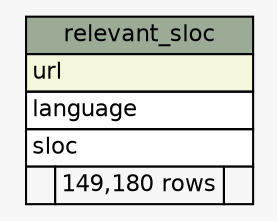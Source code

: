 // dot 2.20.2 on Linux 2.6.32-42-generic-pae
// SchemaSpy rev 590
digraph "relevant_sloc" {
  graph [
    rankdir="RL"
    bgcolor="#f7f7f7"
    nodesep="0.18"
    ranksep="0.46"
    fontname="Helvetica"
    fontsize="11"
  ];
  node [
    fontname="Helvetica"
    fontsize="11"
    shape="plaintext"
  ];
  edge [
    arrowsize="0.8"
  ];
  "relevant_sloc" [
    label=<
    <TABLE BORDER="0" CELLBORDER="1" CELLSPACING="0" BGCOLOR="#ffffff">
      <TR><TD COLSPAN="3" BGCOLOR="#9bab96" ALIGN="CENTER">relevant_sloc</TD></TR>
      <TR><TD PORT="url" COLSPAN="3" BGCOLOR="#f4f7da" ALIGN="LEFT">url</TD></TR>
      <TR><TD PORT="language" COLSPAN="3" ALIGN="LEFT">language</TD></TR>
      <TR><TD PORT="sloc" COLSPAN="3" ALIGN="LEFT">sloc</TD></TR>
      <TR><TD ALIGN="LEFT" BGCOLOR="#f7f7f7">  </TD><TD ALIGN="RIGHT" BGCOLOR="#f7f7f7">149,180 rows</TD><TD ALIGN="RIGHT" BGCOLOR="#f7f7f7">  </TD></TR>
    </TABLE>>
    URL="tables/relevant_sloc.html"
    tooltip="relevant_sloc"
  ];
}
